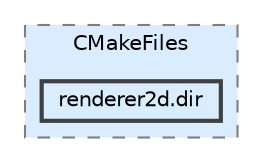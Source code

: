 digraph "build/examples/examples2D/CMakeFiles/renderer2d.dir"
{
 // LATEX_PDF_SIZE
  bgcolor="transparent";
  edge [fontname=Helvetica,fontsize=10,labelfontname=Helvetica,labelfontsize=10];
  node [fontname=Helvetica,fontsize=10,shape=box,height=0.2,width=0.4];
  compound=true
  subgraph clusterdir_564c67c9d74dc30d6ea95909c0a16318 {
    graph [ bgcolor="#daedff", pencolor="grey50", label="CMakeFiles", fontname=Helvetica,fontsize=10 style="filled,dashed", URL="dir_564c67c9d74dc30d6ea95909c0a16318.html",tooltip=""]
  dir_78e7c8bdc4f7ae095787dd017210c4d1 [label="renderer2d.dir", fillcolor="#daedff", color="grey25", style="filled,bold", URL="dir_78e7c8bdc4f7ae095787dd017210c4d1.html",tooltip=""];
  }
}
